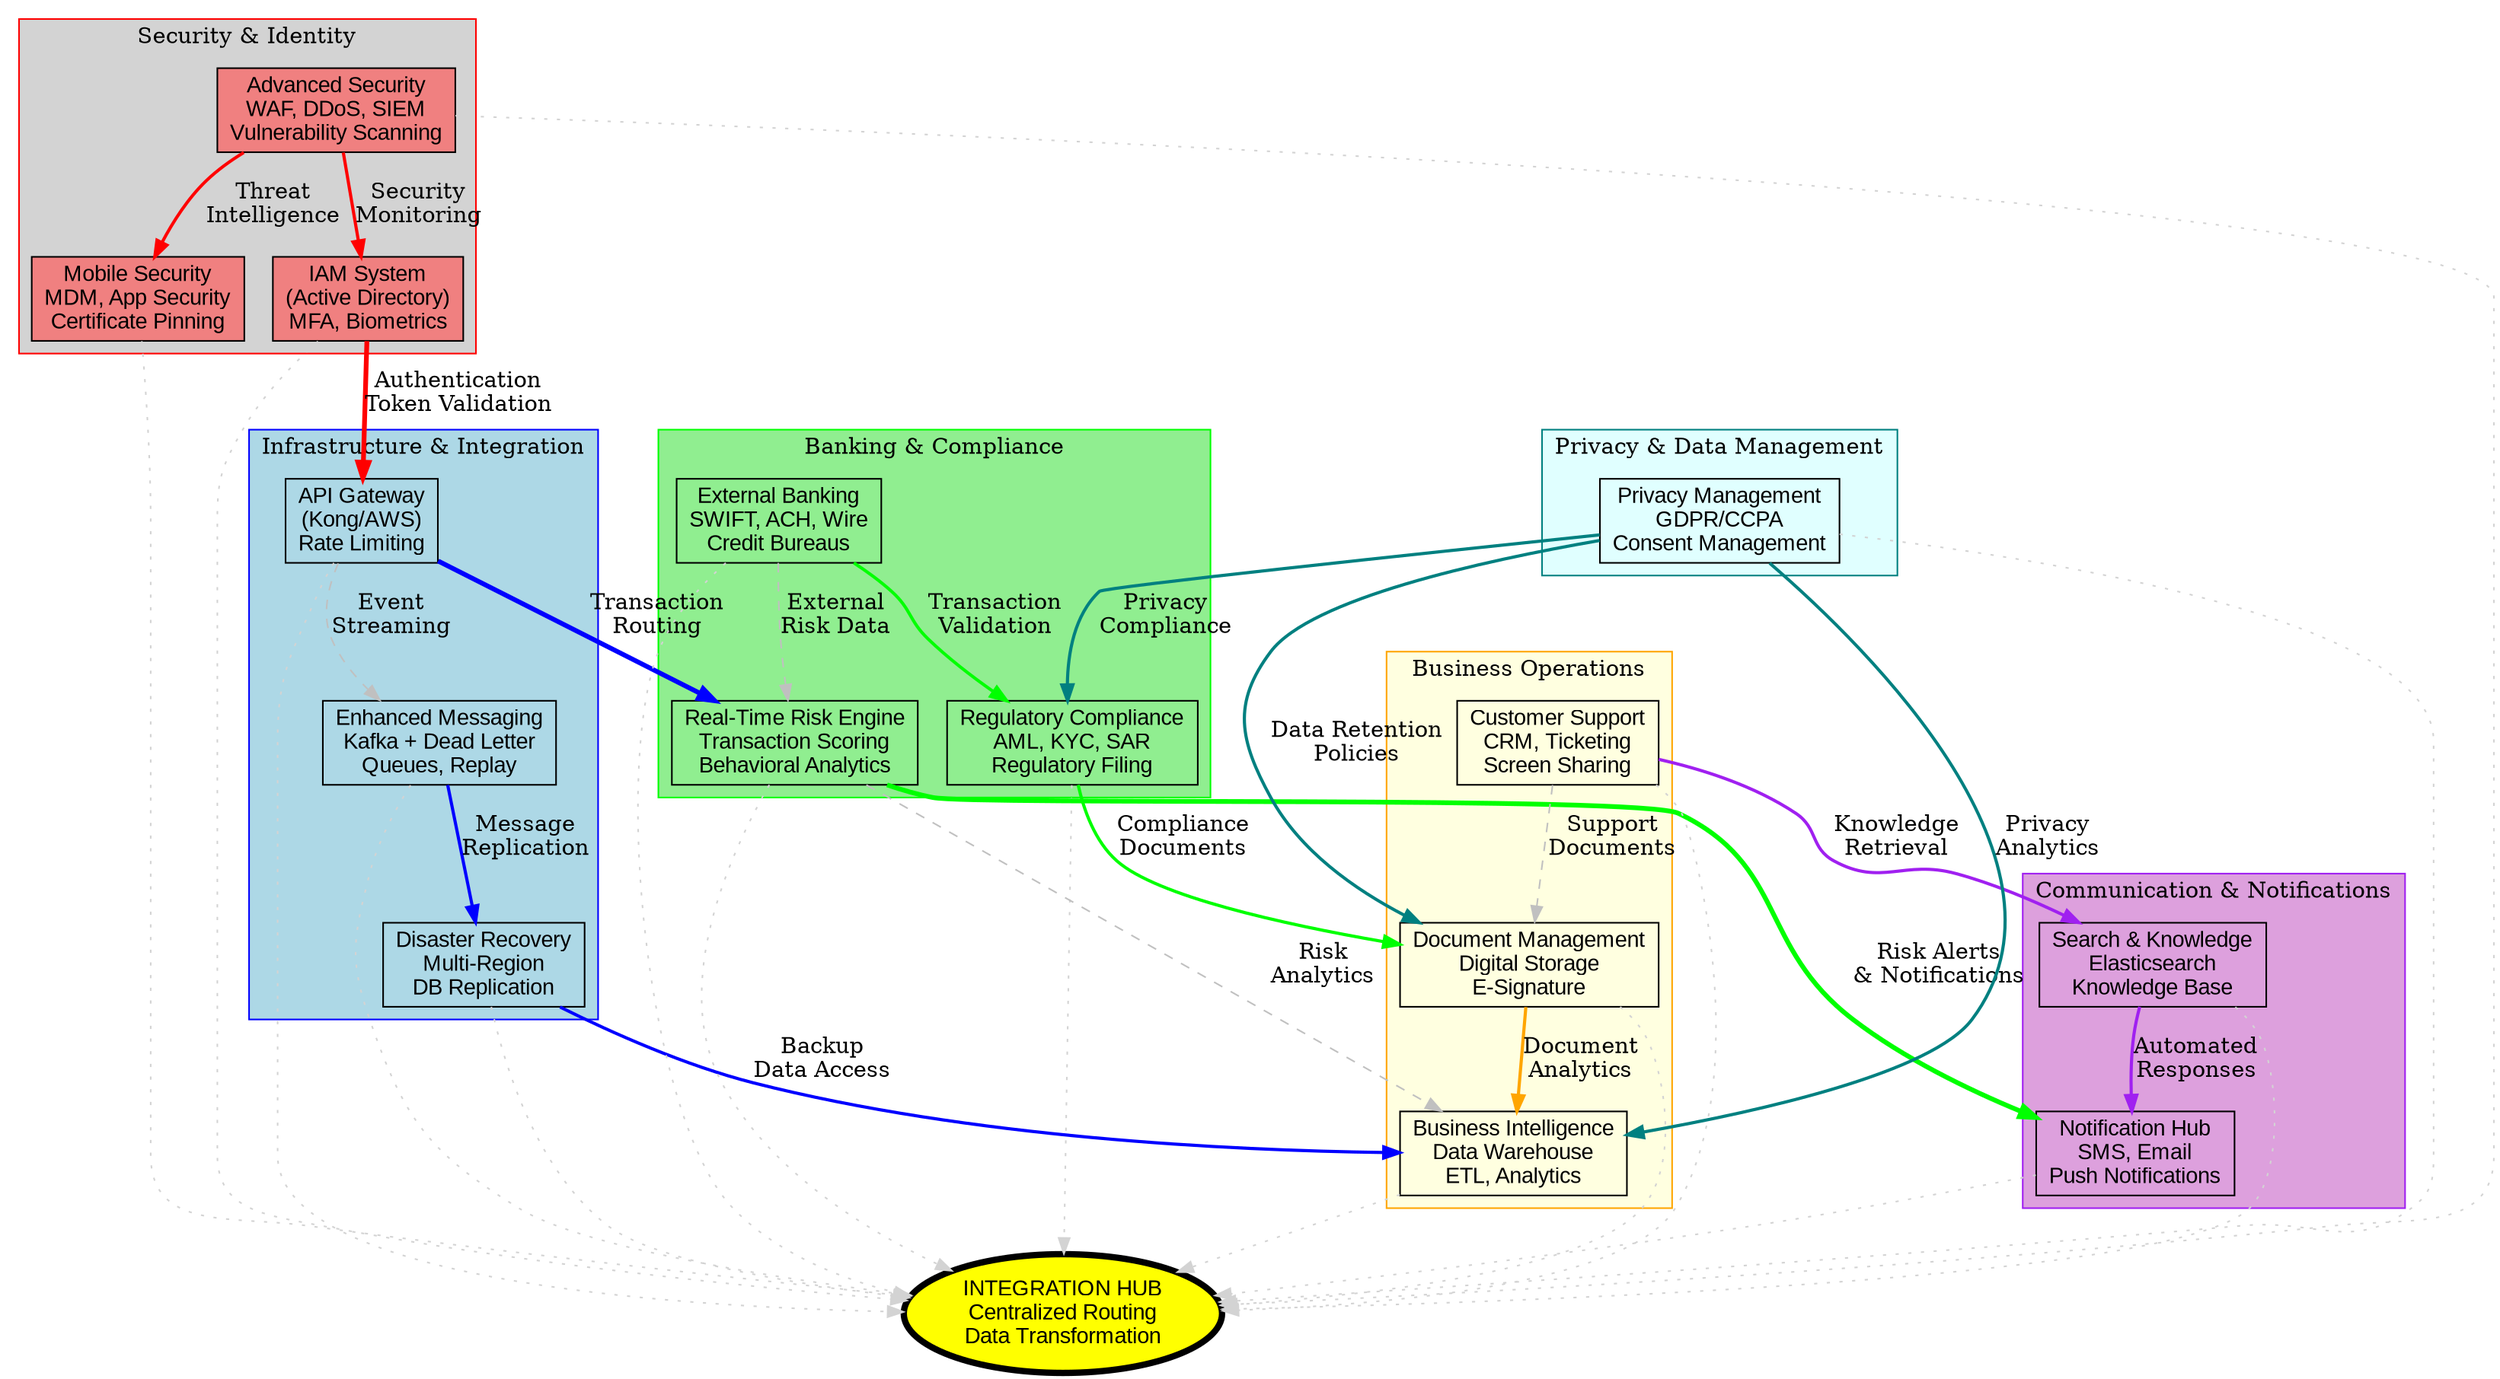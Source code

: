 digraph MissingComponentsIntegration {
    rankdir=TB;
    node [shape=box, style=filled, fontname="Arial"];
    
    // Color scheme for different component types
    subgraph cluster_security {
        label="Security & Identity";
        color=red;
        style=filled;
        fillcolor=lightgray;
        
        IAM [label="IAM System\n(Active Directory)\nMFA, Biometrics", fillcolor=lightcoral];
        SecurityTools [label="Advanced Security\nWAF, DDoS, SIEM\nVulnerability Scanning", fillcolor=lightcoral];
        MobileSecurity [label="Mobile Security\nMDM, App Security\nCertificate Pinning", fillcolor=lightcoral];
    }
    
    subgraph cluster_infrastructure {
        label="Infrastructure & Integration";
        color=blue;
        style=filled;
        fillcolor=lightblue;
        
        APIGateway [label="API Gateway\n(Kong/AWS)\nRate Limiting", fillcolor=lightblue];
        MessageBroker [label="Enhanced Messaging\nKafka + Dead Letter\nQueues, Replay", fillcolor=lightblue];
        DisasterRecovery [label="Disaster Recovery\nMulti-Region\nDB Replication", fillcolor=lightblue];
    }
    
    subgraph cluster_banking {
        label="Banking & Compliance";
        color=green;
        style=filled;
        fillcolor=lightgreen;
        
        ExternalNetworks [label="External Banking\nSWIFT, ACH, Wire\nCredit Bureaus", fillcolor=lightgreen];
        ComplianceSystems [label="Regulatory Compliance\nAML, KYC, SAR\nRegulatory Filing", fillcolor=lightgreen];
        RiskEngine [label="Real-Time Risk Engine\nTransaction Scoring\nBehavioral Analytics", fillcolor=lightgreen];
    }
    
    subgraph cluster_business {
        label="Business Operations";
        color=orange;
        style=filled;
        fillcolor=lightyellow;
        
        DocumentMgmt [label="Document Management\nDigital Storage\nE-Signature", fillcolor=lightyellow];
        BusinessIntelligence [label="Business Intelligence\nData Warehouse\nETL, Analytics", fillcolor=lightyellow];
        CustomerSupport [label="Customer Support\nCRM, Ticketing\nScreen Sharing", fillcolor=lightyellow];
    }
    
    subgraph cluster_communication {
        label="Communication & Notifications";
        color=purple;
        style=filled;
        fillcolor=plum;
        
        NotificationHub [label="Notification Hub\nSMS, Email\nPush Notifications", fillcolor=plum];
        SearchKnowledge [label="Search & Knowledge\nElasticsearch\nKnowledge Base", fillcolor=plum];
    }
    
    subgraph cluster_privacy {
        label="Privacy & Data Management";
        color=teal;
        style=filled;
        fillcolor=lightcyan;
        
        PrivacyMgmt [label="Privacy Management\nGDPR/CCPA\nConsent Management", fillcolor=lightcyan];
    }
    
    // Critical Integration Flows
    IAM -> APIGateway [label="Authentication\nToken Validation", color=red, penwidth=3];
    APIGateway -> RiskEngine [label="Transaction\nRouting", color=blue, penwidth=3];
    RiskEngine -> NotificationHub [label="Risk Alerts\n& Notifications", color=green, penwidth=3];
    
    // Banking Operations Flow
    ExternalNetworks -> ComplianceSystems [label="Transaction\nValidation", color=green, penwidth=2];
    ComplianceSystems -> DocumentMgmt [label="Compliance\nDocuments", color=green, penwidth=2];
    DocumentMgmt -> BusinessIntelligence [label="Document\nAnalytics", color=orange, penwidth=2];
    
    // Security Integration Flow
    SecurityTools -> IAM [label="Security\nMonitoring", color=red, penwidth=2];
    SecurityTools -> MobileSecurity [label="Threat\nIntelligence", color=red, penwidth=2];
    
    // Infrastructure Connections
    MessageBroker -> DisasterRecovery [label="Message\nReplication", color=blue, penwidth=2];
    DisasterRecovery -> BusinessIntelligence [label="Backup\nData Access", color=blue, penwidth=2];
    
    // Customer Experience Flow
    CustomerSupport -> SearchKnowledge [label="Knowledge\nRetrieval", color=purple, penwidth=2];
    SearchKnowledge -> NotificationHub [label="Automated\nResponses", color=purple, penwidth=2];
    
    // Privacy & Compliance Integration
    PrivacyMgmt -> ComplianceSystems [label="Privacy\nCompliance", color=teal, penwidth=2];
    PrivacyMgmt -> DocumentMgmt [label="Data Retention\nPolicies", color=teal, penwidth=2];
    PrivacyMgmt -> BusinessIntelligence [label="Privacy\nAnalytics", color=teal, penwidth=2];
    
    // Bidirectional integrations (dashed lines)
    APIGateway -> MessageBroker [style=dashed, label="Event\nStreaming", color=gray];
    RiskEngine -> BusinessIntelligence [style=dashed, label="Risk\nAnalytics", color=gray];
    ExternalNetworks -> RiskEngine [style=dashed, label="External\nRisk Data", color=gray];
    CustomerSupport -> DocumentMgmt [style=dashed, label="Support\nDocuments", color=gray];
    
    // Central Integration Hub
    IntegrationHub [label="INTEGRATION HUB\nCentralized Routing\nData Transformation", 
                   shape=ellipse, fillcolor=yellow, penwidth=4];
    
    // All components connect to Integration Hub
    IAM -> IntegrationHub [style=dotted, color=lightgray];
    APIGateway -> IntegrationHub [style=dotted, color=lightgray];
    RiskEngine -> IntegrationHub [style=dotted, color=lightgray];
    ExternalNetworks -> IntegrationHub [style=dotted, color=lightgray];
    ComplianceSystems -> IntegrationHub [style=dotted, color=lightgray];
    DocumentMgmt -> IntegrationHub [style=dotted, color=lightgray];
    BusinessIntelligence -> IntegrationHub [style=dotted, color=lightgray];
    NotificationHub -> IntegrationHub [style=dotted, color=lightgray];
    SecurityTools -> IntegrationHub [style=dotted, color=lightgray];
    CustomerSupport -> IntegrationHub [style=dotted, color=lightgray];
    MessageBroker -> IntegrationHub [style=dotted, color=lightgray];
    SearchKnowledge -> IntegrationHub [style=dotted, color=lightgray];
    MobileSecurity -> IntegrationHub [style=dotted, color=lightgray];
    DisasterRecovery -> IntegrationHub [style=dotted, color=lightgray];
    PrivacyMgmt -> IntegrationHub [style=dotted, color=lightgray];
}